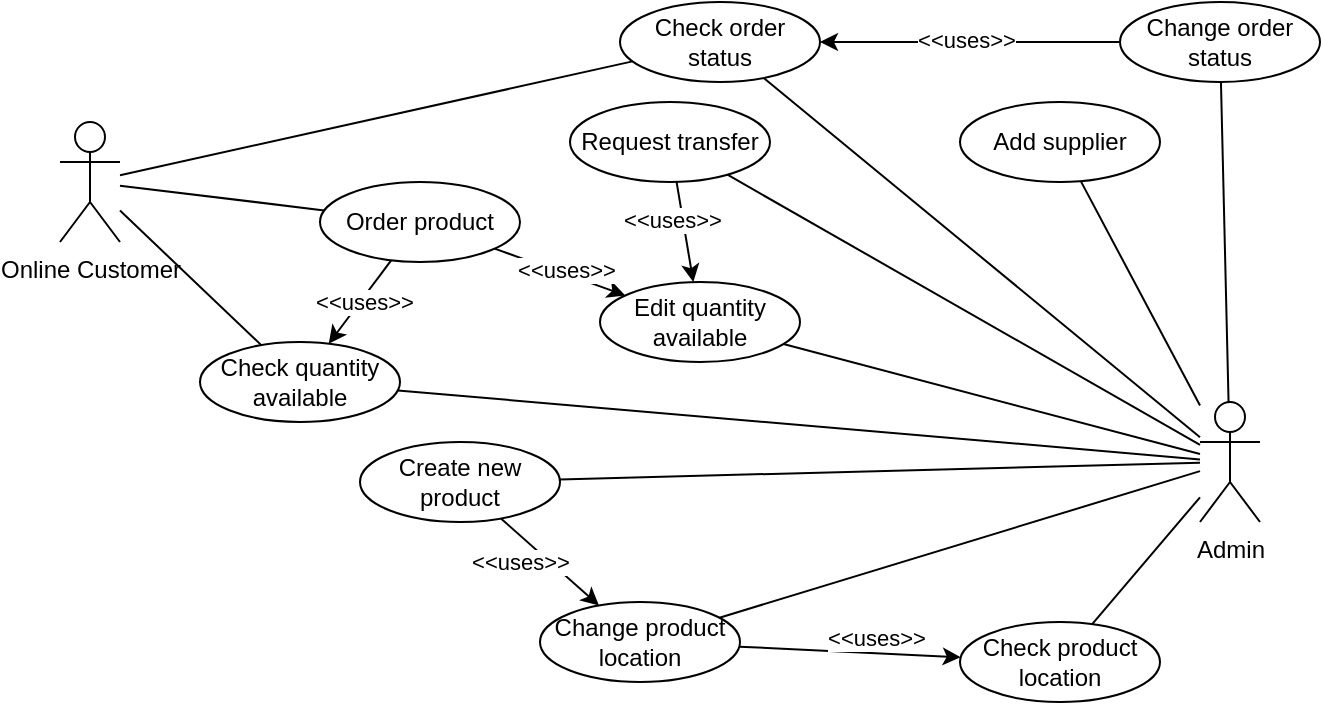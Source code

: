 <mxfile version="22.1.7" type="github">
  <diagram name="Page-1" id="K_CoQmZYbNx7r4Z0t0aO">
    <mxGraphModel dx="1024" dy="541" grid="1" gridSize="10" guides="1" tooltips="1" connect="1" arrows="1" fold="1" page="1" pageScale="1" pageWidth="850" pageHeight="1100" math="0" shadow="0">
      <root>
        <mxCell id="0" />
        <mxCell id="1" parent="0" />
        <mxCell id="8liYPduc2uAs6tRsskWf-4" value="Online Customer" style="shape=umlActor;verticalLabelPosition=bottom;verticalAlign=top;html=1;outlineConnect=0;" parent="1" vertex="1">
          <mxGeometry x="120" y="110" width="30" height="60" as="geometry" />
        </mxCell>
        <mxCell id="8liYPduc2uAs6tRsskWf-8" value="Order product" style="ellipse;whiteSpace=wrap;html=1;align=center;" parent="1" vertex="1">
          <mxGeometry x="250" y="140" width="100" height="40" as="geometry" />
        </mxCell>
        <mxCell id="8liYPduc2uAs6tRsskWf-9" value="Check quantity available" style="ellipse;whiteSpace=wrap;html=1;align=center;" parent="1" vertex="1">
          <mxGeometry x="190" y="220" width="100" height="40" as="geometry" />
        </mxCell>
        <mxCell id="8liYPduc2uAs6tRsskWf-11" value="" style="endArrow=classic;html=1;rounded=0;" parent="1" source="8liYPduc2uAs6tRsskWf-8" target="8liYPduc2uAs6tRsskWf-9" edge="1">
          <mxGeometry width="50" height="50" relative="1" as="geometry">
            <mxPoint x="290" y="260" as="sourcePoint" />
            <mxPoint x="340" y="210" as="targetPoint" />
          </mxGeometry>
        </mxCell>
        <mxCell id="8liYPduc2uAs6tRsskWf-12" value="&amp;lt;&amp;lt;uses&amp;gt;&amp;gt;" style="edgeLabel;html=1;align=center;verticalAlign=middle;resizable=0;points=[];" parent="8liYPduc2uAs6tRsskWf-11" vertex="1" connectable="0">
          <mxGeometry x="-0.048" y="1" relative="1" as="geometry">
            <mxPoint as="offset" />
          </mxGeometry>
        </mxCell>
        <mxCell id="8liYPduc2uAs6tRsskWf-14" value="" style="endArrow=none;html=1;rounded=0;" parent="1" source="8liYPduc2uAs6tRsskWf-4" target="8liYPduc2uAs6tRsskWf-8" edge="1">
          <mxGeometry width="50" height="50" relative="1" as="geometry">
            <mxPoint x="290" y="200" as="sourcePoint" />
            <mxPoint x="340" y="150" as="targetPoint" />
          </mxGeometry>
        </mxCell>
        <mxCell id="8liYPduc2uAs6tRsskWf-15" value="" style="endArrow=none;html=1;rounded=0;" parent="1" source="8liYPduc2uAs6tRsskWf-4" target="8liYPduc2uAs6tRsskWf-9" edge="1">
          <mxGeometry width="50" height="50" relative="1" as="geometry">
            <mxPoint x="290" y="200" as="sourcePoint" />
            <mxPoint x="340" y="150" as="targetPoint" />
          </mxGeometry>
        </mxCell>
        <mxCell id="8liYPduc2uAs6tRsskWf-16" value="Edit quantity available" style="ellipse;whiteSpace=wrap;html=1;align=center;" parent="1" vertex="1">
          <mxGeometry x="390" y="190" width="100" height="40" as="geometry" />
        </mxCell>
        <mxCell id="8liYPduc2uAs6tRsskWf-21" value="" style="endArrow=none;html=1;rounded=0;" parent="1" source="8liYPduc2uAs6tRsskWf-33" target="8liYPduc2uAs6tRsskWf-9" edge="1">
          <mxGeometry width="50" height="50" relative="1" as="geometry">
            <mxPoint x="290" y="290" as="sourcePoint" />
            <mxPoint x="340" y="240" as="targetPoint" />
          </mxGeometry>
        </mxCell>
        <mxCell id="8liYPduc2uAs6tRsskWf-23" value="Check product location" style="ellipse;whiteSpace=wrap;html=1;align=center;" parent="1" vertex="1">
          <mxGeometry x="570" y="360" width="100" height="40" as="geometry" />
        </mxCell>
        <mxCell id="8liYPduc2uAs6tRsskWf-24" value="" style="endArrow=none;html=1;rounded=0;" parent="1" source="8liYPduc2uAs6tRsskWf-33" target="8liYPduc2uAs6tRsskWf-23" edge="1">
          <mxGeometry width="50" height="50" relative="1" as="geometry">
            <mxPoint x="290" y="290" as="sourcePoint" />
            <mxPoint x="340" y="240" as="targetPoint" />
          </mxGeometry>
        </mxCell>
        <mxCell id="8liYPduc2uAs6tRsskWf-25" value="" style="endArrow=none;html=1;rounded=0;" parent="1" source="8liYPduc2uAs6tRsskWf-33" target="8liYPduc2uAs6tRsskWf-26" edge="1">
          <mxGeometry width="50" height="50" relative="1" as="geometry">
            <mxPoint x="290" y="290" as="sourcePoint" />
            <mxPoint x="340" y="240" as="targetPoint" />
          </mxGeometry>
        </mxCell>
        <mxCell id="8liYPduc2uAs6tRsskWf-26" value="Change product location" style="ellipse;whiteSpace=wrap;html=1;align=center;" parent="1" vertex="1">
          <mxGeometry x="360" y="350" width="100" height="40" as="geometry" />
        </mxCell>
        <mxCell id="8liYPduc2uAs6tRsskWf-27" value="" style="endArrow=classic;html=1;rounded=0;" parent="1" source="8liYPduc2uAs6tRsskWf-26" target="8liYPduc2uAs6tRsskWf-23" edge="1">
          <mxGeometry width="50" height="50" relative="1" as="geometry">
            <mxPoint x="290" y="330" as="sourcePoint" />
            <mxPoint x="340" y="280" as="targetPoint" />
          </mxGeometry>
        </mxCell>
        <mxCell id="8liYPduc2uAs6tRsskWf-28" value="&amp;lt;&amp;lt;uses&amp;gt;&amp;gt;" style="edgeLabel;html=1;align=center;verticalAlign=middle;resizable=0;points=[];" parent="8liYPduc2uAs6tRsskWf-27" vertex="1" connectable="0">
          <mxGeometry x="-0.126" relative="1" as="geometry">
            <mxPoint x="20" y="-7" as="offset" />
          </mxGeometry>
        </mxCell>
        <mxCell id="8liYPduc2uAs6tRsskWf-29" value="Check order status" style="ellipse;whiteSpace=wrap;html=1;align=center;" parent="1" vertex="1">
          <mxGeometry x="400" y="50" width="100" height="40" as="geometry" />
        </mxCell>
        <mxCell id="8liYPduc2uAs6tRsskWf-30" value="" style="endArrow=none;html=1;rounded=0;" parent="1" source="8liYPduc2uAs6tRsskWf-29" target="8liYPduc2uAs6tRsskWf-4" edge="1">
          <mxGeometry width="50" height="50" relative="1" as="geometry">
            <mxPoint x="290" y="290" as="sourcePoint" />
            <mxPoint x="340" y="240" as="targetPoint" />
          </mxGeometry>
        </mxCell>
        <mxCell id="8liYPduc2uAs6tRsskWf-31" value="" style="endArrow=none;html=1;rounded=0;" parent="1" source="8liYPduc2uAs6tRsskWf-29" target="8liYPduc2uAs6tRsskWf-33" edge="1">
          <mxGeometry width="50" height="50" relative="1" as="geometry">
            <mxPoint x="290" y="290" as="sourcePoint" />
            <mxPoint x="490" y="150" as="targetPoint" />
          </mxGeometry>
        </mxCell>
        <mxCell id="8liYPduc2uAs6tRsskWf-33" value="Admin" style="shape=umlActor;verticalLabelPosition=bottom;verticalAlign=top;html=1;outlineConnect=0;" parent="1" vertex="1">
          <mxGeometry x="690" y="250" width="30" height="60" as="geometry" />
        </mxCell>
        <mxCell id="8liYPduc2uAs6tRsskWf-35" value="" style="endArrow=none;html=1;rounded=0;" parent="1" source="8liYPduc2uAs6tRsskWf-33" target="8liYPduc2uAs6tRsskWf-16" edge="1">
          <mxGeometry width="50" height="50" relative="1" as="geometry">
            <mxPoint x="380" y="380" as="sourcePoint" />
            <mxPoint x="607.269" y="246.52" as="targetPoint" />
          </mxGeometry>
        </mxCell>
        <mxCell id="8liYPduc2uAs6tRsskWf-36" value="Change order status" style="ellipse;whiteSpace=wrap;html=1;align=center;" parent="1" vertex="1">
          <mxGeometry x="650" y="50" width="100" height="40" as="geometry" />
        </mxCell>
        <mxCell id="8liYPduc2uAs6tRsskWf-37" value="" style="endArrow=classic;html=1;rounded=0;startArrow=none;startFill=0;endFill=1;" parent="1" source="8liYPduc2uAs6tRsskWf-36" target="8liYPduc2uAs6tRsskWf-29" edge="1">
          <mxGeometry width="50" height="50" relative="1" as="geometry">
            <mxPoint x="420" y="115" as="sourcePoint" />
            <mxPoint x="470" y="65" as="targetPoint" />
            <Array as="points" />
          </mxGeometry>
        </mxCell>
        <mxCell id="8liYPduc2uAs6tRsskWf-38" value="&amp;lt;&amp;lt;uses&amp;gt;&amp;gt;" style="edgeLabel;html=1;align=center;verticalAlign=middle;resizable=0;points=[];" parent="8liYPduc2uAs6tRsskWf-37" vertex="1" connectable="0">
          <mxGeometry x="0.024" y="-1" relative="1" as="geometry">
            <mxPoint as="offset" />
          </mxGeometry>
        </mxCell>
        <mxCell id="8liYPduc2uAs6tRsskWf-39" value="" style="endArrow=none;html=1;rounded=0;" parent="1" source="8liYPduc2uAs6tRsskWf-33" target="8liYPduc2uAs6tRsskWf-36" edge="1">
          <mxGeometry width="50" height="50" relative="1" as="geometry">
            <mxPoint x="380" y="220" as="sourcePoint" />
            <mxPoint x="430" y="170" as="targetPoint" />
          </mxGeometry>
        </mxCell>
        <mxCell id="8liYPduc2uAs6tRsskWf-43" value="Request transfer" style="ellipse;whiteSpace=wrap;html=1;align=center;" parent="1" vertex="1">
          <mxGeometry x="375" y="100" width="100" height="40" as="geometry" />
        </mxCell>
        <mxCell id="8liYPduc2uAs6tRsskWf-44" value="" style="endArrow=none;html=1;rounded=0;" parent="1" source="8liYPduc2uAs6tRsskWf-43" target="8liYPduc2uAs6tRsskWf-33" edge="1">
          <mxGeometry width="50" height="50" relative="1" as="geometry">
            <mxPoint x="620" y="390" as="sourcePoint" />
            <mxPoint x="430" y="260" as="targetPoint" />
          </mxGeometry>
        </mxCell>
        <mxCell id="8liYPduc2uAs6tRsskWf-45" value="" style="endArrow=classic;html=1;rounded=0;" parent="1" source="8liYPduc2uAs6tRsskWf-43" target="8liYPduc2uAs6tRsskWf-16" edge="1">
          <mxGeometry width="50" height="50" relative="1" as="geometry">
            <mxPoint x="290" y="320" as="sourcePoint" />
            <mxPoint x="340" y="270" as="targetPoint" />
          </mxGeometry>
        </mxCell>
        <mxCell id="8liYPduc2uAs6tRsskWf-46" value="&amp;lt;&amp;lt;uses&amp;gt;&amp;gt;" style="edgeLabel;html=1;align=center;verticalAlign=middle;resizable=0;points=[];" parent="8liYPduc2uAs6tRsskWf-45" vertex="1" connectable="0">
          <mxGeometry x="-0.028" relative="1" as="geometry">
            <mxPoint x="-7" y="-5" as="offset" />
          </mxGeometry>
        </mxCell>
        <mxCell id="8liYPduc2uAs6tRsskWf-47" value="Add supplier" style="ellipse;whiteSpace=wrap;html=1;align=center;" parent="1" vertex="1">
          <mxGeometry x="570" y="100" width="100" height="40" as="geometry" />
        </mxCell>
        <mxCell id="8liYPduc2uAs6tRsskWf-48" value="" style="endArrow=none;html=1;rounded=0;" parent="1" source="8liYPduc2uAs6tRsskWf-33" target="8liYPduc2uAs6tRsskWf-47" edge="1">
          <mxGeometry width="50" height="50" relative="1" as="geometry">
            <mxPoint x="700" y="242" as="sourcePoint" />
            <mxPoint x="661" y="170" as="targetPoint" />
          </mxGeometry>
        </mxCell>
        <mxCell id="8liYPduc2uAs6tRsskWf-49" value="Create new product" style="ellipse;whiteSpace=wrap;html=1;align=center;" parent="1" vertex="1">
          <mxGeometry x="270" y="270" width="100" height="40" as="geometry" />
        </mxCell>
        <mxCell id="8liYPduc2uAs6tRsskWf-50" value="" style="endArrow=none;html=1;rounded=0;" parent="1" source="8liYPduc2uAs6tRsskWf-33" target="8liYPduc2uAs6tRsskWf-49" edge="1">
          <mxGeometry width="50" height="50" relative="1" as="geometry">
            <mxPoint x="740" y="279.996" as="sourcePoint" />
            <mxPoint x="711" y="265.97" as="targetPoint" />
          </mxGeometry>
        </mxCell>
        <mxCell id="LDxIyYS6u5jCBBEErQoB-1" value="" style="endArrow=none;html=1;rounded=0;startArrow=classic;startFill=1;endFill=0;" parent="1" source="8liYPduc2uAs6tRsskWf-16" target="8liYPduc2uAs6tRsskWf-8" edge="1">
          <mxGeometry width="50" height="50" relative="1" as="geometry">
            <mxPoint x="420" y="290" as="sourcePoint" />
            <mxPoint x="470" y="240" as="targetPoint" />
          </mxGeometry>
        </mxCell>
        <mxCell id="LDxIyYS6u5jCBBEErQoB-3" value="&amp;lt;&amp;lt;uses&amp;gt;&amp;gt;" style="edgeLabel;html=1;align=center;verticalAlign=middle;resizable=0;points=[];" parent="LDxIyYS6u5jCBBEErQoB-1" vertex="1" connectable="0">
          <mxGeometry x="-0.065" y="-2" relative="1" as="geometry">
            <mxPoint as="offset" />
          </mxGeometry>
        </mxCell>
        <mxCell id="LDxIyYS6u5jCBBEErQoB-5" value="" style="endArrow=classic;html=1;rounded=0;" parent="1" source="8liYPduc2uAs6tRsskWf-49" target="8liYPduc2uAs6tRsskWf-26" edge="1">
          <mxGeometry width="50" height="50" relative="1" as="geometry">
            <mxPoint x="420" y="290" as="sourcePoint" />
            <mxPoint x="470" y="240" as="targetPoint" />
          </mxGeometry>
        </mxCell>
        <mxCell id="LDxIyYS6u5jCBBEErQoB-6" value="&amp;lt;&amp;lt;uses&amp;gt;&amp;gt;" style="edgeLabel;html=1;align=center;verticalAlign=middle;resizable=0;points=[];" parent="LDxIyYS6u5jCBBEErQoB-5" vertex="1" connectable="0">
          <mxGeometry x="-0.545" y="-1" relative="1" as="geometry">
            <mxPoint x="-1" y="11" as="offset" />
          </mxGeometry>
        </mxCell>
      </root>
    </mxGraphModel>
  </diagram>
</mxfile>
